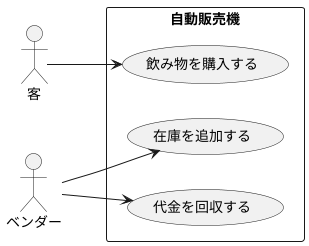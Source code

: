 @startuml 自動販売機
    left to right direction
    actor 客 as user
    actor ベンダー as b   

    rectangle 自動販売機 {
        usecase 飲み物を購入する as U1
        usecase 在庫を追加する as U2
        usecase 代金を回収する as U3
    }

    user --> U1
    b --> U2
    b --> U3
@enduml